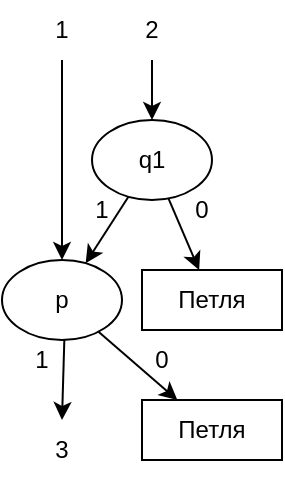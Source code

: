 <mxfile version="15.7.3" type="device"><diagram id="auvaHYt9D2mUyiJxwVjn" name="Page-1"><mxGraphModel dx="1422" dy="780" grid="1" gridSize="10" guides="1" tooltips="1" connect="1" arrows="1" fold="1" page="1" pageScale="1" pageWidth="827" pageHeight="1169" math="0" shadow="0"><root><mxCell id="0"/><mxCell id="1" parent="0"/><mxCell id="6bPmZZ8uThzBuYeE1RoQ-26" value="p" style="ellipse;whiteSpace=wrap;html=1;" vertex="1" parent="1"><mxGeometry x="30" y="160" width="60" height="40" as="geometry"/></mxCell><mxCell id="6bPmZZ8uThzBuYeE1RoQ-27" value="" style="endArrow=classic;html=1;rounded=0;startArrow=none;" edge="1" parent="1" target="6bPmZZ8uThzBuYeE1RoQ-26"><mxGeometry width="50" height="50" relative="1" as="geometry"><mxPoint x="60" y="60" as="sourcePoint"/><mxPoint x="190" y="380" as="targetPoint"/></mxGeometry></mxCell><mxCell id="6bPmZZ8uThzBuYeE1RoQ-28" value="1" style="text;html=1;strokeColor=none;fillColor=none;align=center;verticalAlign=middle;whiteSpace=wrap;rounded=0;" vertex="1" parent="1"><mxGeometry x="40" y="30" width="40" height="30" as="geometry"/></mxCell><mxCell id="6bPmZZ8uThzBuYeE1RoQ-29" value="2" style="text;html=1;strokeColor=none;fillColor=none;align=center;verticalAlign=middle;whiteSpace=wrap;rounded=0;" vertex="1" parent="1"><mxGeometry x="85" y="30" width="40" height="30" as="geometry"/></mxCell><mxCell id="6bPmZZ8uThzBuYeE1RoQ-30" value="" style="endArrow=classic;html=1;rounded=0;" edge="1" parent="1" source="6bPmZZ8uThzBuYeE1RoQ-26" target="6bPmZZ8uThzBuYeE1RoQ-31"><mxGeometry width="50" height="50" relative="1" as="geometry"><mxPoint x="56.776" y="294.884" as="sourcePoint"/><mxPoint x="81" y="190" as="targetPoint"/></mxGeometry></mxCell><mxCell id="6bPmZZ8uThzBuYeE1RoQ-31" value="3" style="text;html=1;strokeColor=none;fillColor=none;align=center;verticalAlign=middle;whiteSpace=wrap;rounded=0;" vertex="1" parent="1"><mxGeometry x="40" y="240" width="40" height="30" as="geometry"/></mxCell><mxCell id="6bPmZZ8uThzBuYeE1RoQ-32" value="" style="endArrow=classic;html=1;rounded=0;startArrow=none;" edge="1" parent="1" source="6bPmZZ8uThzBuYeE1RoQ-33" target="6bPmZZ8uThzBuYeE1RoQ-26"><mxGeometry width="50" height="50" relative="1" as="geometry"><mxPoint x="135" y="60" as="sourcePoint"/><mxPoint x="135" y="100" as="targetPoint"/><Array as="points"/></mxGeometry></mxCell><mxCell id="6bPmZZ8uThzBuYeE1RoQ-33" value="q1" style="ellipse;whiteSpace=wrap;html=1;" vertex="1" parent="1"><mxGeometry x="75" y="90" width="60" height="40" as="geometry"/></mxCell><mxCell id="6bPmZZ8uThzBuYeE1RoQ-34" value="" style="endArrow=classic;html=1;rounded=0;startArrow=none;" edge="1" parent="1" source="6bPmZZ8uThzBuYeE1RoQ-29" target="6bPmZZ8uThzBuYeE1RoQ-33"><mxGeometry width="50" height="50" relative="1" as="geometry"><mxPoint x="111.911" y="139.259" as="sourcePoint"/><mxPoint x="98.987" y="170.722" as="targetPoint"/><Array as="points"/></mxGeometry></mxCell><mxCell id="6bPmZZ8uThzBuYeE1RoQ-35" value="Петля" style="rounded=0;whiteSpace=wrap;html=1;" vertex="1" parent="1"><mxGeometry x="100" y="165" width="70" height="30" as="geometry"/></mxCell><mxCell id="6bPmZZ8uThzBuYeE1RoQ-36" value="" style="endArrow=classic;html=1;rounded=0;startArrow=none;" edge="1" parent="1" source="6bPmZZ8uThzBuYeE1RoQ-33" target="6bPmZZ8uThzBuYeE1RoQ-35"><mxGeometry width="50" height="50" relative="1" as="geometry"><mxPoint x="103.117" y="138.364" as="sourcePoint"/><mxPoint x="81.818" y="171.617" as="targetPoint"/><Array as="points"/></mxGeometry></mxCell><mxCell id="6bPmZZ8uThzBuYeE1RoQ-37" value="1" style="text;html=1;strokeColor=none;fillColor=none;align=center;verticalAlign=middle;whiteSpace=wrap;rounded=0;" vertex="1" parent="1"><mxGeometry x="60" y="120" width="40" height="30" as="geometry"/></mxCell><mxCell id="6bPmZZ8uThzBuYeE1RoQ-38" value="0" style="text;html=1;strokeColor=none;fillColor=none;align=center;verticalAlign=middle;whiteSpace=wrap;rounded=0;" vertex="1" parent="1"><mxGeometry x="110" y="120" width="40" height="30" as="geometry"/></mxCell><mxCell id="6bPmZZ8uThzBuYeE1RoQ-39" value="Петля" style="rounded=0;whiteSpace=wrap;html=1;" vertex="1" parent="1"><mxGeometry x="100" y="230.0" width="70" height="30" as="geometry"/></mxCell><mxCell id="6bPmZZ8uThzBuYeE1RoQ-40" value="" style="endArrow=classic;html=1;rounded=0;startArrow=none;" edge="1" parent="1" target="6bPmZZ8uThzBuYeE1RoQ-39" source="6bPmZZ8uThzBuYeE1RoQ-26"><mxGeometry width="50" height="50" relative="1" as="geometry"><mxPoint x="113.056" y="229.995" as="sourcePoint"/><mxPoint x="81.818" y="272.347" as="targetPoint"/><Array as="points"/></mxGeometry></mxCell><mxCell id="6bPmZZ8uThzBuYeE1RoQ-41" value="1" style="text;html=1;strokeColor=none;fillColor=none;align=center;verticalAlign=middle;whiteSpace=wrap;rounded=0;" vertex="1" parent="1"><mxGeometry x="30" y="195" width="40" height="30" as="geometry"/></mxCell><mxCell id="6bPmZZ8uThzBuYeE1RoQ-42" value="0" style="text;html=1;strokeColor=none;fillColor=none;align=center;verticalAlign=middle;whiteSpace=wrap;rounded=0;" vertex="1" parent="1"><mxGeometry x="90" y="195" width="40" height="30" as="geometry"/></mxCell></root></mxGraphModel></diagram></mxfile>